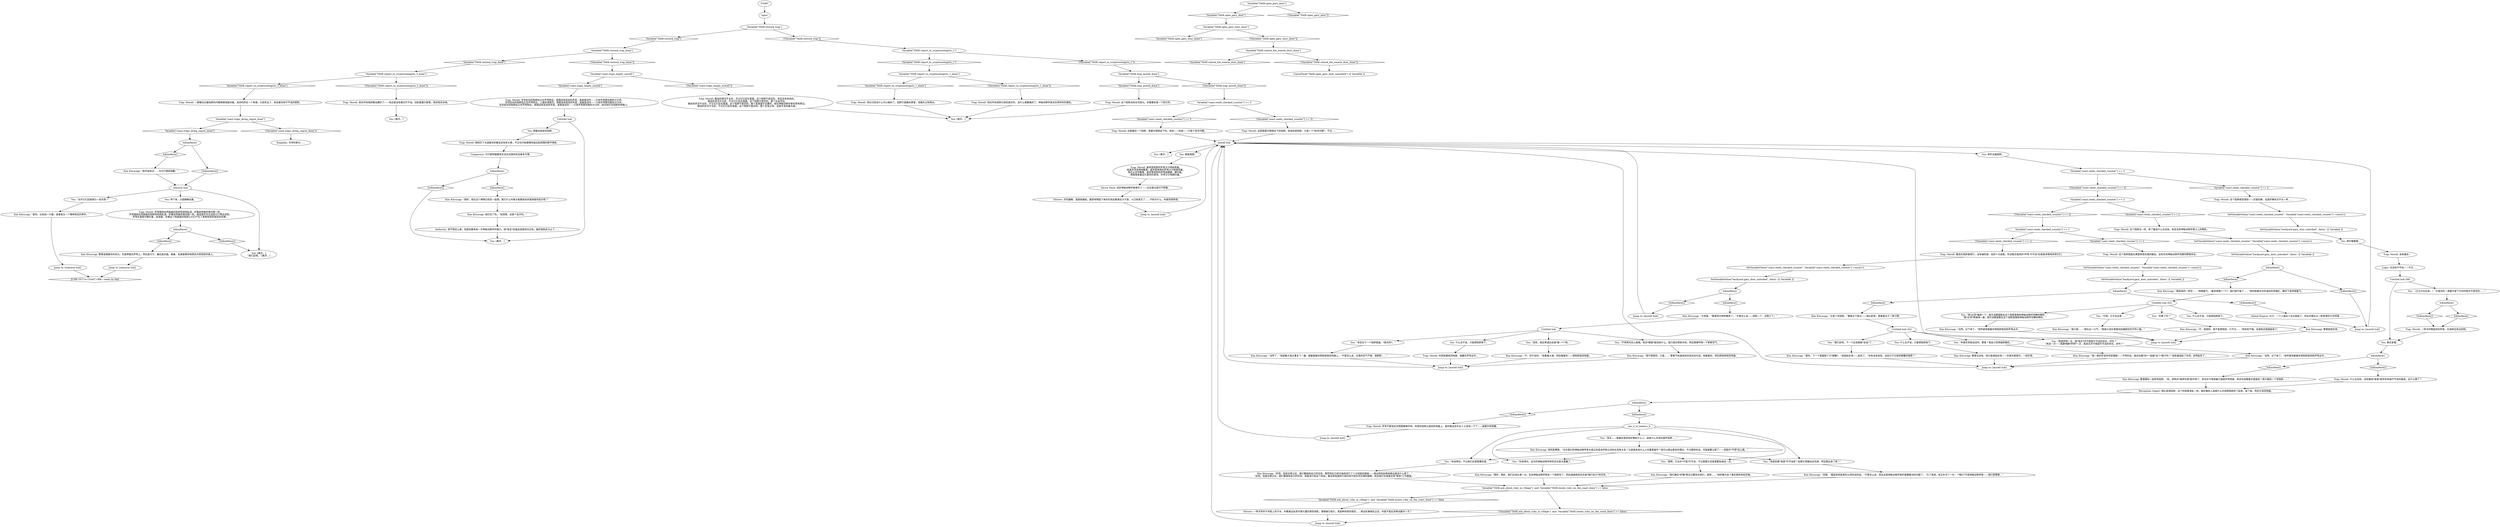 # COAST ORB / reeds by camp site
# These reeds are by Morell and Gary's abandoned camp site. The interactable reeds you can search when Morell tells you to check the phasmid traps. There are traps in these reeds.
# ==================================================
digraph G {
	  0 [label="START"];
	  1 [label="input"];
	  2 [label="Kim Kitsuragi: “当然了，”他望着大海又重复了一遍，接着看着你把陷阱放回地面上。“不管怎么说，这里的空气不错，很新鲜……”"];
	  3 [label="Logic: 也没有竹节虫——不过……"];
	  4 [label="Jump to: [remorse hub]"];
	  5 [label="Variable[\"TASK.report_to_cryptozoologists_3_done\"]"];
	  6 [label="Variable[\"TASK.report_to_cryptozoologists_3_done\"]", shape=diamond];
	  7 [label="!(Variable[\"TASK.report_to_cryptozoologists_3_done\"])", shape=diamond];
	  8 [label="SetVariableValue(\"coast.reeds_checked_counter\", Variable[\"coast.reeds_checked_counter\"] +once(1)) "];
	  9 [label="Variable[\"coast.reeds_checked_counter\"] == 2"];
	  10 [label="Variable[\"coast.reeds_checked_counter\"] == 2", shape=diamond];
	  11 [label="!(Variable[\"coast.reeds_checked_counter\"] == 2)", shape=diamond];
	  12 [label="IsKimHere()"];
	  13 [label="IsKimHere()", shape=diamond];
	  14 [label="!(IsKimHere())", shape=diamond];
	  15 [label="You: “该死，我还希望这会是*第一*个呢。”"];
	  16 [label="IsKimHere()"];
	  17 [label="IsKimHere()", shape=diamond];
	  18 [label="!(IsKimHere())", shape=diamond];
	  19 [label="You: [离开。]"];
	  20 [label="Variable[\"coast.traps_empty_morell\"]"];
	  21 [label="Variable[\"coast.traps_empty_morell\"]", shape=diamond];
	  22 [label="!(Variable[\"coast.traps_empty_morell\"])", shape=diamond];
	  23 [label="Variable[\"TASK.open_gary_door_done\"]"];
	  24 [label="Variable[\"TASK.open_gary_door_done\"]", shape=diamond];
	  25 [label="!(Variable[\"TASK.open_gary_door_done\"])", shape=diamond];
	  26 [label="SetVariableValue(\"coast.reeds_checked_counter\", Variable[\"coast.reeds_checked_counter\"] +once(1)) "];
	  27 [label="You: 看看周围。"];
	  28 [label="Variable[\"TASK.report_to_cryptozoologists_1\"]"];
	  29 [label="Variable[\"TASK.report_to_cryptozoologists_1\"]", shape=diamond];
	  30 [label="!(Variable[\"TASK.report_to_cryptozoologists_1\"])", shape=diamond];
	  31 [label="Trap: Morell: 这个陷阱没有任何变化。你需要检查一下其它的。"];
	  32 [label="Trap: Morell: 这个陷阱里面也满是惊慌失措的蝗虫，没有任何神秘动物学范畴的野兽存在。"];
	  33 [label="Kim Kitsuragi: 他咬起嘴唇。“也许我们的神秘动物学家与真正的昆虫学家之间存在竞争关系？又或者其他什么人在蓄意破坏？我可以提出更多的理论，不过那样的话，可能就要立案了——但我并*不想*这么做。”"];
	  34 [label="Trap: Morell: 现在所有陷阱都设置好了——但还是没有看见竹节虫。回到莫雷尔那里，把消息告诉他。"];
	  35 [label="You: “其实——我确实感觉到好像有什么人，或者什么东西在破坏陷阱……”"];
	  36 [label="Kim Kitsuragi: “跟其他的一样空……”他喘着气。“最多再看*一个*，我们就不做了……”他的脸被冰冷的海风吹得通红，蹲伏下身体喘着气。"];
	  37 [label="SetVariableValue(\"backyard.gary_door_unlocked\", false) --[[ Variable[ ]]"];
	  38 [label="You: 伸手去碰陷阱。"];
	  39 [label="IsKimHere()"];
	  40 [label="IsKimHere()", shape=diamond];
	  41 [label="!(IsKimHere())", shape=diamond];
	  42 [label="You: “你喜欢有氧运动吗，警督？我自己觉得挺舒服的。”"];
	  43 [label="Kim Kitsuragi: 警督也没有。他只是竖起衣领——毕竟外面很冷，一如往常。"];
	  44 [label="You: “你累了吗？”"];
	  45 [label="You: 什么也不说，只是把陷阱放下。"];
	  46 [label="You: （立马大叫出来。）“它是空的！莫雷尔留下它的时候可不是空的……”"];
	  47 [label="Trap: Morell: 空空如也的陷阱站立在芦苇附近。周围没有昆虫的声音，或者是动作——只有芦苇那忧郁的沙沙声。\n空空如也的陷阱站立在芦苇附近，上面布满雪花。周围没有昆虫的声音，或者是动作——只有芦苇那忧郁的沙沙声。\n空空如也的陷阱站立在芦苇附近。周围没有昆虫的声音，或者是动作——只有芦苇那忧郁的沙沙声。雨点拍打在陷阱的网格上。"];
	  48 [label="You: “你说得对。这次的神秘动物学研究实在是太愚蠢了。”"];
	  49 [label="You: “不用笑的这么勉强。我没*期望*能找到什么。我只是在帮助市民，然后顺便呼吸一下新鲜空气。”"];
	  50 [label="Trap: Morell: 这个陷阱也一样，除了蝗虫什么也没有。肯定没有神秘动物学意义上的畸形。"];
	  51 [label="Jump to: [morell hub]"];
	  52 [label="Kim Kitsuragi: “当然。记下来了。”他怀疑地看着你把陷阱放回到芦苇丛中。"];
	  53 [label="Kim Kitsuragi: “很好。现在这个事情已经告一段落。我们什么时候才能看到凶杀案调查的启示呢？”"];
	  54 [label="Trap: Morell: 什么也没有。没有蝗虫*或者*是伊苏林迪竹节虫的痕迹。出什么事了？"];
	  55 [label="IsKimHere()"];
	  56 [label="IsKimHere()", shape=diamond];
	  57 [label="!(IsKimHere())", shape=diamond];
	  58 [label="Jump to: [morell hub]"];
	  59 [label="Trap: Morell: 一阵冷风卷起你的声音，在海岸边发出回响。"];
	  60 [label="Shivers: 一阵冷风吹干你脸上的汗水，你看着远处菲尔德大厦的黑色阴影，慢慢被它吸引。真是种奇怪的感觉……等这些事做完之后，你是不是应该再试着问一次？"];
	  61 [label="Variable[\"coast.reeds_checked_counter\"] == 1"];
	  62 [label="Variable[\"coast.reeds_checked_counter\"] == 1", shape=diamond];
	  63 [label="!(Variable[\"coast.reeds_checked_counter\"] == 1)", shape=diamond];
	  64 [label="You: “也许它们还能吸引一些东西？”"];
	  65 [label="Kim Kitsuragi: “好吧。但是在那之后，我们要继续自己的任务。既然现在已经对海岸进行了十分彻底的搜查——再这样到处跑来跑去就没什么用了。”\n“好吧。但是在那之后，我们要继续自己的任务。调查进行到这个阶段，像这样绕道而行真的找不到任何合理的解释。而且我们在城里还有*很多*工作要做。”"];
	  66 [label="Jump to: [morell hub]"];
	  67 [label="Trap: Morell: 芦苇不断地在你周围嘶嘶作响，你把空陷阱又放回到地面上。是时候去找专业人士咨询一下了——莫雷尔和莉娜。"];
	  68 [label="Kim Kitsuragi: “不，你不会的。”他看着大海，然后看着你——把陷阱放回地面。"];
	  69 [label="remorse hub"];
	  70 [label="Variable[\"coast.traps_dying_regret_done\"]"];
	  71 [label="Variable[\"coast.traps_dying_regret_done\"]", shape=diamond];
	  72 [label="!(Variable[\"coast.traps_dying_regret_done\"])", shape=diamond];
	  73 [label="Empathy: 可怜的家伙……"];
	  74 [label="SetVariableValue(\"backyard.gary_door_unlocked\", false) --[[ Variable[ ]]"];
	  75 [label="Kim Kitsuragi: 警督追随着你的目光，先是停留在芦苇上，然后是沙子，最后是水面。接着，他满是期待地把目光转回到你身上。"];
	  76 [label="Variable[\"coast.reeds_checked_counter\"] == 3"];
	  77 [label="Variable[\"coast.reeds_checked_counter\"] == 3", shape=diamond];
	  78 [label="!(Variable[\"coast.reeds_checked_counter\"] == 3)", shape=diamond];
	  79 [label="You: “我想声明一点，我*其实*并不相信竹节虫的存在，好吗？”\n“再说一次——我要明确*声明*一点，我其实并不相信竹节虫的存在，好吗？”"];
	  80 [label="You: “是啊，它也许*不是*竹节虫，不过莫雷尔还是需要知道这一点。”"];
	  81 [label="Untitled hub (08)"];
	  82 [label="Trap: Morell: 废弃营地旁的芦苇沙沙地摇晃着。\n雨滴洋洋洒洒地飘落，废弃营地旁的芦苇沙沙地摇晃着。\n雪花从空中飘落，废弃营地旁的芦苇摇摆着、颤抖着。\n黑暗笼罩着这片废弃的营地，芦苇沙沙地颤抖着。"];
	  83 [label="Kim Kitsuragi: “我开始有点……为它们感到抱歉。”"];
	  84 [label="SetVariableValue(\"backyard.gary_door_unlocked\", false) --[[ Variable[ ]]"];
	  85 [label="morell hub"];
	  86 [label="Variable[\"coast.reeds_checked_counter\"] == 3"];
	  87 [label="Variable[\"coast.reeds_checked_counter\"] == 3", shape=diamond];
	  88 [label="!(Variable[\"coast.reeds_checked_counter\"] == 3)", shape=diamond];
	  89 [label="Kim Kitsuragi: “我们确实*好像*答应过要告诉他们，是吧……”他好像为这个事实感到有些后悔。"];
	  90 [label="You: “肯定在下一个陷阱里面。*绝对的*。”"];
	  91 [label="You: 靠近查看。"];
	  92 [label="You: [离开。]"];
	  93 [label="Kim Kitsuragi: “我不想冒犯，只是……”警督不知道该如何说完这句话。他看着你，然后把陷阱放回地面。"];
	  94 [label="Kim Kitsuragi: “大惊喜。”警督阴沉地咧嘴笑了。“不管怎么说——排除一个，还剩三个。”"];
	  95 [label="Variable[\"TASK.restock_trap\"]"];
	  96 [label="Variable[\"TASK.restock_trap\"]", shape=diamond];
	  97 [label="!(Variable[\"TASK.restock_trap\"])", shape=diamond];
	  98 [label="SetVariableValue(\"backyard.gary_door_unlocked\", false) --[[ Variable[ ]]"];
	  100 [label="Kim Kitsuragi: “不。我很好。我不是想抱怨，只不过……”他有些气喘。话语到这里就结束了。"];
	  101 [label="Jump to: [morell hub]"];
	  102 [label="Kim Kitsuragi: “又是个空陷阱，”警督记下笔记——相比职责，更像是出于一种习惯。"];
	  103 [label="Kim Kitsuragi: “当然。记下来了。”他怀疑地看着你把陷阱放回到芦苇丛中。"];
	  104 [label="You: “但是如果*真是*竹节虫呢？如果它把蝗虫全吃掉，然后跑出来了呢？”"];
	  105 [label="You: “我*必须*强调一下，我可没期望能在这个陷阱里看到神秘动物学范畴的畸形。”\n“我*必须*再强调一遍，我可没期望能在这个陷阱里看到神秘动物学范畴的畸形。”"];
	  106 [label="IsKimHere()"];
	  107 [label="IsKimHere()", shape=diamond];
	  108 [label="!(IsKimHere())", shape=diamond];
	  109 [label="Jump to: [morell hub]"];
	  110 [label="see_it_to_believe_it"];
	  111 [label="Trap: Morell: 蝗虫的情况不太好，不过它们还在里面。这个陷阱不是空的。肯定还有其他的。\n蝗虫的状况不太好，不过它们还在里面。这个陷阱不是空的。那个在运河边。\n蝗虫的状况不太好，不过它们还在里面。这个陷阱不是空的。那个是莫雷尔设置的，就在神秘动物学家的营地旁边。\n蝗虫的状况不太好，不过它们还在里面。这个陷阱不是空的。那个在地之角，这座半岛的最北端。"];
	  112 [label="Variable[\"TASK.restock_trap_done\"]"];
	  113 [label="Variable[\"TASK.restock_trap_done\"]", shape=diamond];
	  114 [label="!(Variable[\"TASK.restock_trap_done\"])", shape=diamond];
	  115 [label="You: [离开。]"];
	  116 [label="Variable[\"TASK.ask_about_ruby_in_village\"]  and  Variable[\"TASK.locate_ruby_on_the_coast_done\"] == false"];
	  117 [label="Variable[\"TASK.ask_about_ruby_in_village\"]  and  Variable[\"TASK.locate_ruby_on_the_coast_done\"] == false", shape=diamond];
	  118 [label="!(Variable[\"TASK.ask_about_ruby_in_village\"]  and  Variable[\"TASK.locate_ruby_on_the_coast_done\"] == false)", shape=diamond];
	  119 [label="You: “我们走吧。下一个应该就能*走运*了。”"];
	  120 [label="You: 什么也不说，只是把陷阱放下。"];
	  121 [label="IsKimHere()"];
	  122 [label="IsKimHere()", shape=diamond];
	  123 [label="!(IsKimHere())", shape=diamond];
	  124 [label="Shivers: 天色越晚，温度就越低。露营地残留下来的东西还散落在沙子里，火已经熄灭了……不知为什么，你感觉很奇怪。"];
	  125 [label="You: 停下来，只是静静站着。"];
	  126 [label="Variable[\"TASK.report_to_cryptozoologists_1_done\"]"];
	  127 [label="Variable[\"TASK.report_to_cryptozoologists_1_done\"]", shape=diamond];
	  128 [label="!(Variable[\"TASK.report_to_cryptozoologists_1_done\"])", shape=diamond];
	  129 [label="Kim Kitsuragi: 他拦住了你。“别回答。这是个反问句。”"];
	  130 [label="Untitled hub (02)"];
	  131 [label="Untitled hub"];
	  132 [label="Trap: Morell: 你把装置放回地面，隐藏在芦苇丛中。"];
	  133 [label="Trap: Morell: 这是莫雷尔刚刚设下的陷阱。他说检查陷阱，只是一个*技术问题*，不过……"];
	  134 [label="Trap: Morell: 现在已经没什么可以做的了。陷阱只是躺在那里，收集灰尘和雨水。"];
	  135 [label="Kim Kitsuragi: 警督挺直后背。"];
	  136 [label="You: 把蝗虫放进空陷阱。"];
	  137 [label="Trap: Morell: 这是最后一个陷阱，莫雷尔刚刚设下的。他说——检查——只是个技术问题。"];
	  138 [label="Trap: Morell: 没有蝗虫！"];
	  139 [label="You: 再仔细看看。"];
	  140 [label="Kim Kitsuragi: “是的。下一个里面困了只*螃蟹*。”他竖起衣领——起风了。“你有没有发现，这些只不过是抓螃蟹的陷阱？”"];
	  141 [label="Untitled hub (02)"];
	  142 [label="Jump to: [morell hub]"];
	  143 [label="IsKimHere()"];
	  144 [label="IsKimHere()", shape=diamond];
	  145 [label="!(IsKimHere())", shape=diamond];
	  146 [label="IsKimHere()"];
	  147 [label="IsKimHere()", shape=diamond];
	  148 [label="!(IsKimHere())", shape=diamond];
	  149 [label="You: 什么也不说，只是把陷阱放下。"];
	  150 [label="You: “可惜，它不在这里……”"];
	  151 [label="You: [离开。]"];
	  152 [label="Jump to: [remorse hub]"];
	  153 [label="Trap: Morell: 芦苇围绕在阴森森的陷阱旁窃窃私语，好像突然被恐惧包围一样。\n芦苇围绕在阴森森的陷阱旁窃窃私语，好像突然被恐惧包围一样。就连雪花也无法给它们带去安慰。\n芦苇在落雨中颤抖着，低语着。仿佛这个阴森森的陷阱让它们产生了某种奇怪而诡异的恐惧。"];
	  154 [label="Trap: Morell: 这个陷阱感觉很轻——还很安静。这里好像有点不太一样……"];
	  155 [label="Trap: Morell: 刚经历了长途跋涉的蝗虫还有些头晕，不过也开始慢慢地适应起周围的新环境来。"];
	  156 [label="Variable[\"TASK.open_gary_door\"]"];
	  157 [label="Variable[\"TASK.open_gary_door\"]", shape=diamond];
	  158 [label="!(Variable[\"TASK.open_gary_door\"])", shape=diamond];
	  159 [label="SetVariableValue(\"coast.reeds_checked_counter\", Variable[\"coast.reeds_checked_counter\"] +once(1)) "];
	  160 [label="Kim Kitsuragi: 警督跟你一起研究陷阱。“呃，诱饵对*某种东西*起作用了。但也并不意味着它就是芦苇怪兽。除非你亲眼看见里面有？我只看到一个空陷阱……”"];
	  161 [label="Kim Kitsuragi: “我一直好好坚持早起慢跑——不然的话，我还会跟*你*一起破*这个*案子吗？”他笑着竖起了衣领，突然起风了。"];
	  162 [label="Inland Empire: 伙计，一个人做这个也太孤独了。风似乎都在以一种奇怪的方式呼啸……"];
	  163 [label="Untitled hub"];
	  164 [label="Trap: Morell: 蝗虫在陷阱里爬行，没有被吃掉，但却十分迷惑。你没看见食肉的*芦苇-竹节虫*在狼吞虎咽地享用它们。"];
	  165 [label="Savoir Faire: 还好神秘动物学家离开了——在这里过夜可不舒服。"];
	  166 [label="Trap: Morell: 一群蝗虫沿着陷阱的内壁艰难地跋涉着。其余的挤在一个角落，已经死去了。到处都没有竹节虫的踪影。"];
	  167 [label="Kim Kitsuragi: “是的。比如说一只猫，或者是又一个精神变态的青年。”"];
	  168 [label="Jump to: [morell hub]"];
	  169 [label="Trap: Morell: 现在所有陷阱已经检查完毕。没什么需要做的了。神秘动物学家还在等待你的报告。"];
	  170 [label="You: “你说得对。不过他们还是需要知道。”"];
	  171 [label="Perception (Sight): 相比其他陷阱，这个的网更凌乱一些。就好像有人或者什么东西把陷阱捡了起来，摇了摇，然后又丢回地面。"];
	  172 [label="CancelTask(\"TASK.open_gary_door_cancelled\")--[[ Variable[ ]]"];
	  173 [label="SetVariableValue(\"coast.reeds_checked_counter\", Variable[\"coast.reeds_checked_counter\"] +once(1)) "];
	  174 [label="Kim Kitsuragi: “很好，很好。我们应该礼貌一点，告诉神秘动物学家有一个陷阱空了，然后就继续回去完成*我们自己*的任务。”"];
	  175 [label="Kim Kitsuragi: “我只是……”他吐出一口气。“很高兴没在里面找到被困住的可怜小猫。”"];
	  176 [label="IsKimHere()"];
	  177 [label="IsKimHere()", shape=diamond];
	  178 [label="!(IsKimHere())", shape=diamond];
	  179 [label="Jump to: [morell hub]"];
	  180 [label="Variable[\"TASK.unlock_the_weasle_door_done\"]"];
	  181 [label="Variable[\"TASK.unlock_the_weasle_door_done\"]", shape=diamond];
	  182 [label="!(Variable[\"TASK.unlock_the_weasle_door_done\"])", shape=diamond];
	  183 [label="Variable[\"TASK.trap_morell_done\"]"];
	  184 [label="Variable[\"TASK.trap_morell_done\"]", shape=diamond];
	  185 [label="!(Variable[\"TASK.trap_morell_done\"])", shape=diamond];
	  186 [label="Authority: 他不想这么做，但是如果再来一次神秘动物学的借口，他*肯定*会强迫调查回归正轨。最好就到此为止了……"];
	  187 [label="Kim Kitsuragi: “没错。”看起来他是真的认同你说的话。“不管怎么说，现在这是神秘动物学家的需要解决的问题了。”为了澄清，他又补充了一句：“*我们*不是神秘动物学家——我们是警察。”"];
	  188 [label="Composure: 它们舒舒服服地生活在这里的机会基本为零。"];
	  189 [label="You: [离开。]\n“我们走吧。”[离开。]"];
	  5350196 [label="JUMP OUT to COAST ORB / reeds by feld", shape=diamond];
	  0 -> 1
	  1 -> 95
	  2 -> 109
	  3 -> 81
	  4 -> 5350196
	  5 -> 6
	  5 -> 7
	  6 -> 166
	  7 -> 34
	  8 -> 37
	  9 -> 10
	  9 -> 11
	  10 -> 50
	  11 -> 61
	  12 -> 13
	  12 -> 14
	  13 -> 36
	  14 -> 66
	  15 -> 68
	  16 -> 17
	  16 -> 18
	  17 -> 59
	  18 -> 59
	  20 -> 21
	  20 -> 22
	  21 -> 47
	  22 -> 111
	  23 -> 24
	  23 -> 25
	  25 -> 180
	  26 -> 74
	  27 -> 82
	  28 -> 29
	  28 -> 30
	  29 -> 126
	  30 -> 183
	  31 -> 151
	  32 -> 8
	  33 -> 104
	  33 -> 48
	  33 -> 170
	  33 -> 80
	  34 -> 19
	  35 -> 33
	  36 -> 130
	  37 -> 39
	  38 -> 76
	  39 -> 40
	  39 -> 41
	  40 -> 102
	  41 -> 162
	  42 -> 161
	  43 -> 51
	  44 -> 100
	  45 -> 135
	  46 -> 16
	  47 -> 163
	  48 -> 174
	  49 -> 93
	  50 -> 159
	  51 -> 85
	  52 -> 179
	  53 -> 129
	  54 -> 171
	  55 -> 56
	  55 -> 57
	  56 -> 75
	  57 -> 189
	  58 -> 85
	  59 -> 91
	  60 -> 168
	  61 -> 62
	  61 -> 63
	  62 -> 32
	  63 -> 164
	  64 -> 167
	  65 -> 116
	  66 -> 85
	  67 -> 101
	  68 -> 109
	  69 -> 64
	  69 -> 125
	  69 -> 189
	  70 -> 72
	  70 -> 71
	  71 -> 146
	  72 -> 73
	  74 -> 139
	  75 -> 152
	  76 -> 77
	  76 -> 78
	  77 -> 154
	  78 -> 9
	  79 -> 103
	  80 -> 89
	  81 -> 91
	  81 -> 46
	  82 -> 165
	  83 -> 69
	  84 -> 121
	  85 -> 115
	  85 -> 27
	  85 -> 38
	  86 -> 88
	  86 -> 87
	  87 -> 137
	  88 -> 133
	  89 -> 116
	  90 -> 2
	  91 -> 106
	  93 -> 109
	  94 -> 131
	  95 -> 96
	  95 -> 97
	  96 -> 112
	  97 -> 28
	  98 -> 12
	  100 -> 179
	  101 -> 85
	  102 -> 141
	  103 -> 51
	  104 -> 187
	  105 -> 52
	  106 -> 107
	  106 -> 108
	  107 -> 160
	  108 -> 54
	  109 -> 85
	  110 -> 35
	  110 -> 104
	  110 -> 170
	  110 -> 80
	  110 -> 48
	  111 -> 151
	  112 -> 113
	  112 -> 114
	  113 -> 5
	  114 -> 20
	  116 -> 117
	  116 -> 118
	  117 -> 60
	  118 -> 168
	  119 -> 140
	  120 -> 43
	  121 -> 122
	  121 -> 123
	  122 -> 94
	  123 -> 142
	  124 -> 58
	  125 -> 153
	  126 -> 128
	  126 -> 127
	  127 -> 134
	  128 -> 169
	  129 -> 186
	  130 -> 105
	  130 -> 44
	  130 -> 45
	  130 -> 150
	  131 -> 49
	  131 -> 90
	  131 -> 149
	  131 -> 15
	  132 -> 109
	  133 -> 85
	  134 -> 151
	  135 -> 179
	  136 -> 155
	  137 -> 85
	  138 -> 3
	  139 -> 138
	  140 -> 51
	  141 -> 120
	  141 -> 42
	  141 -> 79
	  141 -> 119
	  142 -> 85
	  143 -> 144
	  143 -> 145
	  144 -> 110
	  145 -> 67
	  146 -> 147
	  146 -> 148
	  147 -> 83
	  148 -> 69
	  149 -> 132
	  150 -> 175
	  152 -> 5350196
	  153 -> 55
	  154 -> 26
	  155 -> 188
	  156 -> 157
	  156 -> 158
	  157 -> 23
	  159 -> 98
	  160 -> 171
	  161 -> 51
	  162 -> 66
	  163 -> 136
	  163 -> 92
	  164 -> 173
	  165 -> 124
	  166 -> 70
	  167 -> 4
	  168 -> 85
	  169 -> 151
	  170 -> 65
	  171 -> 143
	  173 -> 84
	  174 -> 116
	  175 -> 179
	  176 -> 177
	  176 -> 178
	  177 -> 53
	  178 -> 92
	  179 -> 85
	  180 -> 181
	  180 -> 182
	  182 -> 172
	  183 -> 184
	  183 -> 185
	  184 -> 31
	  185 -> 86
	  186 -> 92
	  187 -> 116
	  188 -> 176
}

